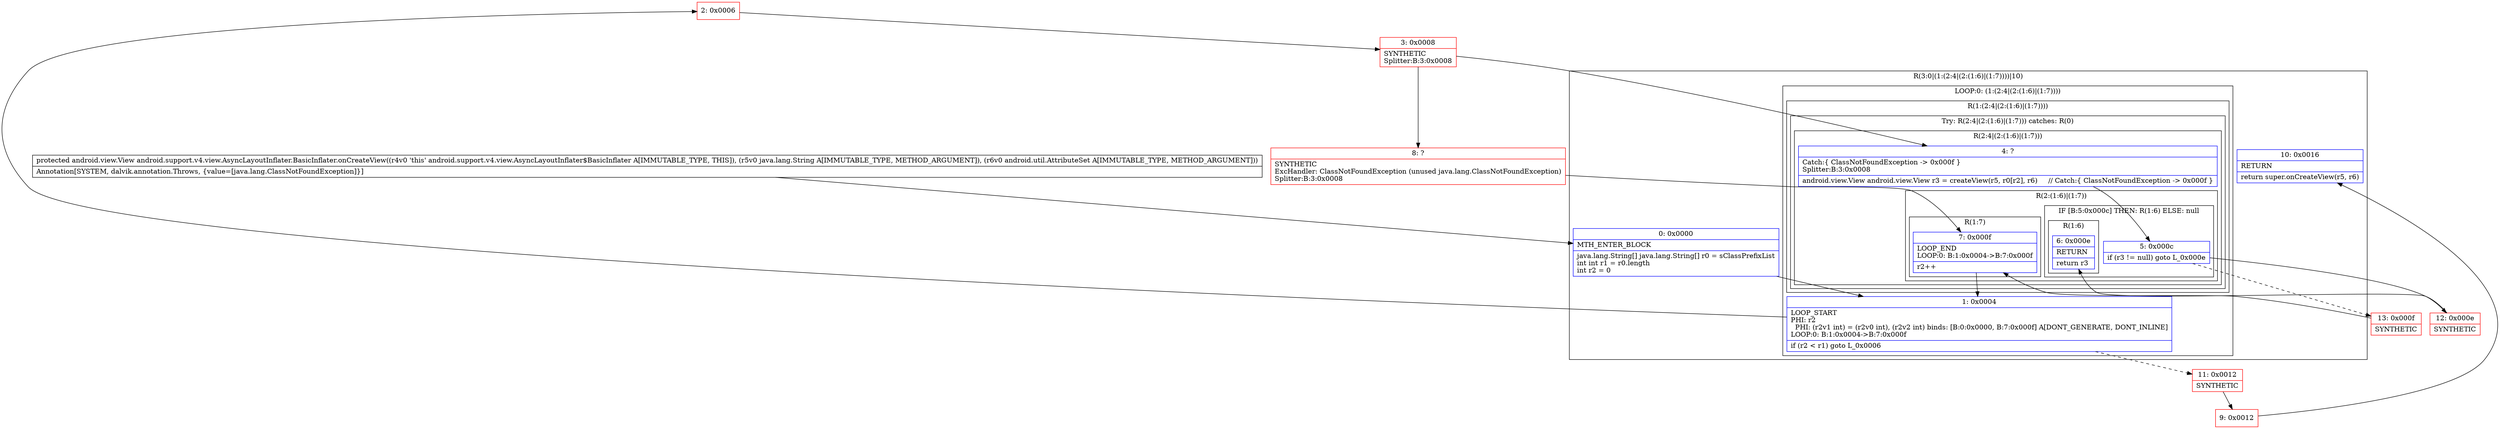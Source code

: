 digraph "CFG forandroid.support.v4.view.AsyncLayoutInflater.BasicInflater.onCreateView(Ljava\/lang\/String;Landroid\/util\/AttributeSet;)Landroid\/view\/View;" {
subgraph cluster_Region_484533055 {
label = "R(3:0|(1:(2:4|(2:(1:6)|(1:7))))|10)";
node [shape=record,color=blue];
Node_0 [shape=record,label="{0\:\ 0x0000|MTH_ENTER_BLOCK\l|java.lang.String[] java.lang.String[] r0 = sClassPrefixList\lint int r1 = r0.length\lint r2 = 0\l}"];
subgraph cluster_LoopRegion_2145962623 {
label = "LOOP:0: (1:(2:4|(2:(1:6)|(1:7))))";
node [shape=record,color=blue];
Node_1 [shape=record,label="{1\:\ 0x0004|LOOP_START\lPHI: r2 \l  PHI: (r2v1 int) = (r2v0 int), (r2v2 int) binds: [B:0:0x0000, B:7:0x000f] A[DONT_GENERATE, DONT_INLINE]\lLOOP:0: B:1:0x0004\-\>B:7:0x000f\l|if (r2 \< r1) goto L_0x0006\l}"];
subgraph cluster_Region_929606637 {
label = "R(1:(2:4|(2:(1:6)|(1:7))))";
node [shape=record,color=blue];
subgraph cluster_TryCatchRegion_1879640860 {
label = "Try: R(2:4|(2:(1:6)|(1:7))) catches: R(0)";
node [shape=record,color=blue];
subgraph cluster_Region_1768020976 {
label = "R(2:4|(2:(1:6)|(1:7)))";
node [shape=record,color=blue];
Node_4 [shape=record,label="{4\:\ ?|Catch:\{ ClassNotFoundException \-\> 0x000f \}\lSplitter:B:3:0x0008\l|android.view.View android.view.View r3 = createView(r5, r0[r2], r6)     \/\/ Catch:\{ ClassNotFoundException \-\> 0x000f \}\l}"];
subgraph cluster_Region_1673904491 {
label = "R(2:(1:6)|(1:7))";
node [shape=record,color=blue];
subgraph cluster_IfRegion_1930659216 {
label = "IF [B:5:0x000c] THEN: R(1:6) ELSE: null";
node [shape=record,color=blue];
Node_5 [shape=record,label="{5\:\ 0x000c|if (r3 != null) goto L_0x000e\l}"];
subgraph cluster_Region_340426329 {
label = "R(1:6)";
node [shape=record,color=blue];
Node_6 [shape=record,label="{6\:\ 0x000e|RETURN\l|return r3\l}"];
}
}
subgraph cluster_Region_1694300843 {
label = "R(1:7)";
node [shape=record,color=blue];
Node_7 [shape=record,label="{7\:\ 0x000f|LOOP_END\lLOOP:0: B:1:0x0004\-\>B:7:0x000f\l|r2++\l}"];
}
}
}
subgraph cluster_Region_1703888784 {
label = "R(0) | ExcHandler: ClassNotFoundException (unused java.lang.ClassNotFoundException)\l";
node [shape=record,color=blue];
}
}
}
}
Node_10 [shape=record,label="{10\:\ 0x0016|RETURN\l|return super.onCreateView(r5, r6)\l}"];
}
subgraph cluster_Region_1703888784 {
label = "R(0) | ExcHandler: ClassNotFoundException (unused java.lang.ClassNotFoundException)\l";
node [shape=record,color=blue];
}
Node_2 [shape=record,color=red,label="{2\:\ 0x0006}"];
Node_3 [shape=record,color=red,label="{3\:\ 0x0008|SYNTHETIC\lSplitter:B:3:0x0008\l}"];
Node_8 [shape=record,color=red,label="{8\:\ ?|SYNTHETIC\lExcHandler: ClassNotFoundException (unused java.lang.ClassNotFoundException)\lSplitter:B:3:0x0008\l}"];
Node_9 [shape=record,color=red,label="{9\:\ 0x0012}"];
Node_11 [shape=record,color=red,label="{11\:\ 0x0012|SYNTHETIC\l}"];
Node_12 [shape=record,color=red,label="{12\:\ 0x000e|SYNTHETIC\l}"];
Node_13 [shape=record,color=red,label="{13\:\ 0x000f|SYNTHETIC\l}"];
MethodNode[shape=record,label="{protected android.view.View android.support.v4.view.AsyncLayoutInflater.BasicInflater.onCreateView((r4v0 'this' android.support.v4.view.AsyncLayoutInflater$BasicInflater A[IMMUTABLE_TYPE, THIS]), (r5v0 java.lang.String A[IMMUTABLE_TYPE, METHOD_ARGUMENT]), (r6v0 android.util.AttributeSet A[IMMUTABLE_TYPE, METHOD_ARGUMENT]))  | Annotation[SYSTEM, dalvik.annotation.Throws, \{value=[java.lang.ClassNotFoundException]\}]\l}"];
MethodNode -> Node_0;
Node_0 -> Node_1;
Node_1 -> Node_2;
Node_1 -> Node_11[style=dashed];
Node_4 -> Node_5;
Node_5 -> Node_12;
Node_5 -> Node_13[style=dashed];
Node_7 -> Node_1;
Node_2 -> Node_3;
Node_3 -> Node_4;
Node_3 -> Node_8;
Node_8 -> Node_7;
Node_9 -> Node_10;
Node_11 -> Node_9;
Node_12 -> Node_6;
Node_13 -> Node_7;
}

